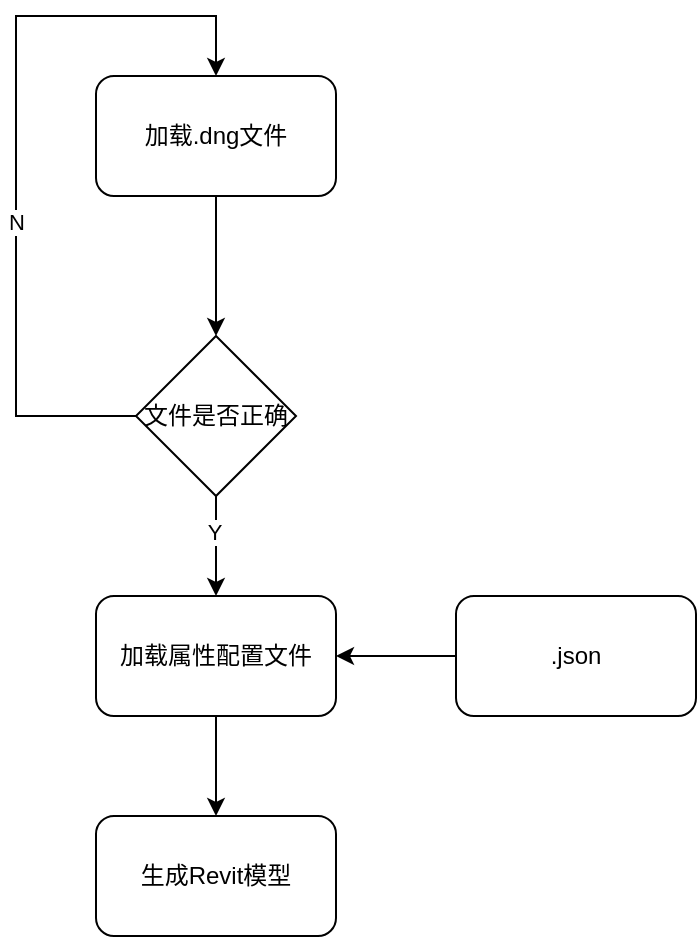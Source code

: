 <mxfile version="16.5.6" type="github">
  <diagram id="N9MB9ejKq_MT2Lqwyt88" name="Page-1">
    <mxGraphModel dx="1422" dy="794" grid="1" gridSize="10" guides="1" tooltips="1" connect="1" arrows="1" fold="1" page="1" pageScale="1" pageWidth="827" pageHeight="1169" math="0" shadow="0">
      <root>
        <mxCell id="0" />
        <mxCell id="1" parent="0" />
        <mxCell id="NcU2C8-HqA2MQM9Z4zy4-3" style="edgeStyle=orthogonalEdgeStyle;rounded=0;orthogonalLoop=1;jettySize=auto;html=1;entryX=0.5;entryY=0;entryDx=0;entryDy=0;" edge="1" parent="1" source="NcU2C8-HqA2MQM9Z4zy4-1" target="NcU2C8-HqA2MQM9Z4zy4-4">
          <mxGeometry relative="1" as="geometry">
            <mxPoint x="560" y="410" as="targetPoint" />
          </mxGeometry>
        </mxCell>
        <mxCell id="NcU2C8-HqA2MQM9Z4zy4-1" value="加载.dng文件" style="rounded=1;whiteSpace=wrap;html=1;" vertex="1" parent="1">
          <mxGeometry x="350" y="380" width="120" height="60" as="geometry" />
        </mxCell>
        <mxCell id="NcU2C8-HqA2MQM9Z4zy4-7" style="edgeStyle=orthogonalEdgeStyle;rounded=0;orthogonalLoop=1;jettySize=auto;html=1;" edge="1" parent="1" source="NcU2C8-HqA2MQM9Z4zy4-4" target="NcU2C8-HqA2MQM9Z4zy4-6">
          <mxGeometry relative="1" as="geometry" />
        </mxCell>
        <mxCell id="NcU2C8-HqA2MQM9Z4zy4-10" value="Y" style="edgeLabel;html=1;align=center;verticalAlign=middle;resizable=0;points=[];" vertex="1" connectable="0" parent="NcU2C8-HqA2MQM9Z4zy4-7">
          <mxGeometry x="-0.279" y="-1" relative="1" as="geometry">
            <mxPoint as="offset" />
          </mxGeometry>
        </mxCell>
        <mxCell id="NcU2C8-HqA2MQM9Z4zy4-11" style="edgeStyle=orthogonalEdgeStyle;rounded=0;orthogonalLoop=1;jettySize=auto;html=1;entryX=0.5;entryY=0;entryDx=0;entryDy=0;exitX=0;exitY=0.5;exitDx=0;exitDy=0;" edge="1" parent="1" source="NcU2C8-HqA2MQM9Z4zy4-4" target="NcU2C8-HqA2MQM9Z4zy4-1">
          <mxGeometry relative="1" as="geometry">
            <mxPoint x="610" y="310" as="targetPoint" />
            <Array as="points">
              <mxPoint x="310" y="550" />
              <mxPoint x="310" y="350" />
              <mxPoint x="410" y="350" />
            </Array>
          </mxGeometry>
        </mxCell>
        <mxCell id="NcU2C8-HqA2MQM9Z4zy4-12" value="N" style="edgeLabel;html=1;align=center;verticalAlign=middle;resizable=0;points=[];" vertex="1" connectable="0" parent="NcU2C8-HqA2MQM9Z4zy4-11">
          <mxGeometry x="-0.195" y="-1" relative="1" as="geometry">
            <mxPoint x="-1" as="offset" />
          </mxGeometry>
        </mxCell>
        <mxCell id="NcU2C8-HqA2MQM9Z4zy4-4" value="文件是否正确" style="rhombus;whiteSpace=wrap;html=1;" vertex="1" parent="1">
          <mxGeometry x="370" y="510" width="80" height="80" as="geometry" />
        </mxCell>
        <mxCell id="NcU2C8-HqA2MQM9Z4zy4-14" style="edgeStyle=orthogonalEdgeStyle;rounded=0;orthogonalLoop=1;jettySize=auto;html=1;" edge="1" parent="1" source="NcU2C8-HqA2MQM9Z4zy4-6" target="NcU2C8-HqA2MQM9Z4zy4-13">
          <mxGeometry relative="1" as="geometry" />
        </mxCell>
        <mxCell id="NcU2C8-HqA2MQM9Z4zy4-6" value="加载属性配置文件" style="rounded=1;whiteSpace=wrap;html=1;" vertex="1" parent="1">
          <mxGeometry x="350" y="640" width="120" height="60" as="geometry" />
        </mxCell>
        <mxCell id="NcU2C8-HqA2MQM9Z4zy4-9" style="edgeStyle=orthogonalEdgeStyle;rounded=0;orthogonalLoop=1;jettySize=auto;html=1;" edge="1" parent="1" source="NcU2C8-HqA2MQM9Z4zy4-8" target="NcU2C8-HqA2MQM9Z4zy4-6">
          <mxGeometry relative="1" as="geometry" />
        </mxCell>
        <mxCell id="NcU2C8-HqA2MQM9Z4zy4-8" value=".json" style="rounded=1;whiteSpace=wrap;html=1;" vertex="1" parent="1">
          <mxGeometry x="530" y="640" width="120" height="60" as="geometry" />
        </mxCell>
        <mxCell id="NcU2C8-HqA2MQM9Z4zy4-13" value="生成Revit模型" style="rounded=1;whiteSpace=wrap;html=1;" vertex="1" parent="1">
          <mxGeometry x="350" y="750" width="120" height="60" as="geometry" />
        </mxCell>
      </root>
    </mxGraphModel>
  </diagram>
</mxfile>
